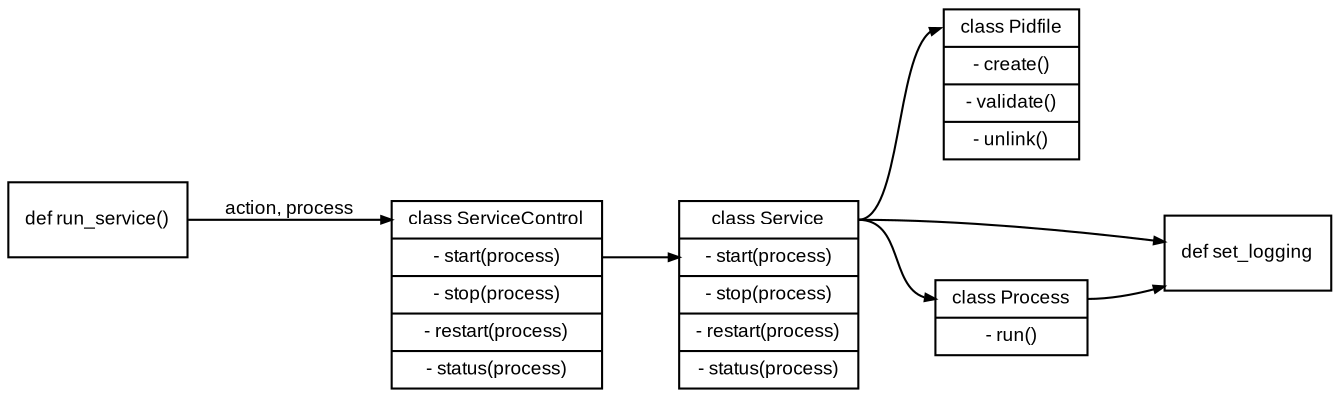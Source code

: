 digraph pyservice {

    graph [ rankdir = "LR" ];
    node [shape=record,fontname=Arial,fontsize=9];
    edge [arrowsize=0.5,fontname=Arial,fontsize=9];

    // Nodes
    
    run_service         [label="def run_service()"];
    
    service_control     [label="<top>       class ServiceControl |\
                                <start>     - start(process) |\
                                <stop>      - stop(process) |\
                                <restart>   - restart(process) |\
                                <status>    - status(process)"];
                                
    service             [label="<top> class Service |\
                                <start>     - start(process) |\
                                <stop>      - stop(process) |\
                                <restart>   - restart(process) |\
                                <status>    - status(process)"];

    pidfile             [label="<top> class Pidfile |\
                                <create>    - create() |\
                                <validate>  - validate() |\
                                <unlink>    - unlink()"];
    logging             [label="<top> def set_logging"];
    process             [label="<top> class Process |\
                                <run>       - run()"];

    //  Links
    run_service -> service_control:top [label="action, process"];
    service_control:start -> service:start;
    service:top -> process:top;
    service:top -> pidfile:top;
    service:top -> logging:top;
    process:top -> logging:top;
       
}
